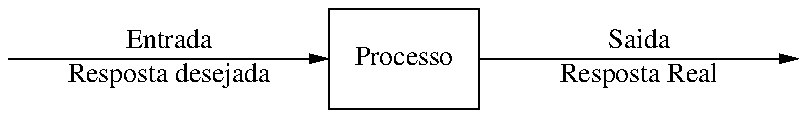 .PS
# C410processo : Bloco basico de controle: Entrada -> Processo -> Saída

arrow 1.6 "Entrada" "Resposta desejada"
box "Processo" 
arrow 1.6 "Saida" "Resposta Real"

.PE

